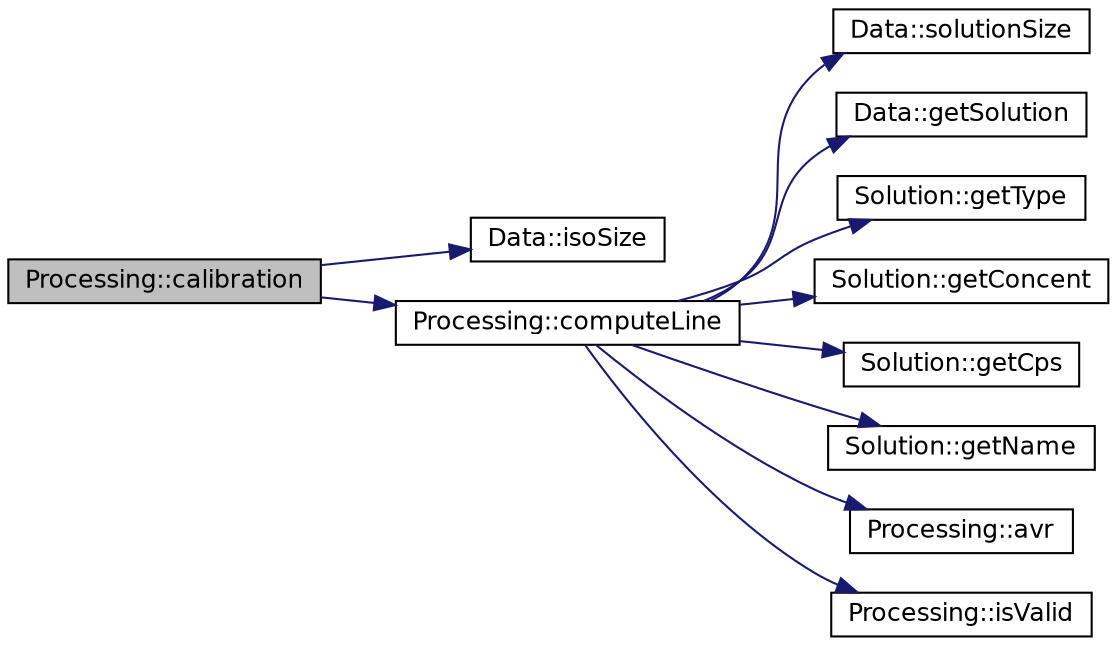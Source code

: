 digraph "Processing::calibration"
{
 // INTERACTIVE_SVG=YES
  edge [fontname="Helvetica",fontsize="12",labelfontname="Helvetica",labelfontsize="12"];
  node [fontname="Helvetica",fontsize="12",shape=record];
  rankdir="LR";
  Node1 [label="Processing::calibration",height=0.2,width=0.4,color="black", fillcolor="grey75", style="filled" fontcolor="black"];
  Node1 -> Node2 [color="midnightblue",fontsize="12",style="solid",fontname="Helvetica"];
  Node2 [label="Data::isoSize",height=0.2,width=0.4,color="black", fillcolor="white", style="filled",URL="$a00002.html#acd1f2adc01b25ef7bded9b6d2b331278",tooltip="Gets the Number of elements. "];
  Node1 -> Node3 [color="midnightblue",fontsize="12",style="solid",fontname="Helvetica"];
  Node3 [label="Processing::computeLine",height=0.2,width=0.4,color="black", fillcolor="white", style="filled",URL="$a00011.html#a5fbd5c910da7cec1497168d1d217f1ed",tooltip="Computes a calibration line. "];
  Node3 -> Node4 [color="midnightblue",fontsize="12",style="solid",fontname="Helvetica"];
  Node4 [label="Data::solutionSize",height=0.2,width=0.4,color="black", fillcolor="white", style="filled",URL="$a00002.html#a84179b0c71fb3e69cfa177e92004ee79",tooltip="Gets the Number of Solutions. "];
  Node3 -> Node5 [color="midnightblue",fontsize="12",style="solid",fontname="Helvetica"];
  Node5 [label="Data::getSolution",height=0.2,width=0.4,color="black", fillcolor="white", style="filled",URL="$a00002.html#a7b1a07606090591e7fffb48be72bd734",tooltip="Gets a solution identified by its Id. "];
  Node3 -> Node6 [color="midnightblue",fontsize="12",style="solid",fontname="Helvetica"];
  Node6 [label="Solution::getType",height=0.2,width=0.4,color="black", fillcolor="white", style="filled",URL="$a00014.html#a7e480d4e590046701d82e74491ff944a",tooltip="Gets type of the solution. "];
  Node3 -> Node7 [color="midnightblue",fontsize="12",style="solid",fontname="Helvetica"];
  Node7 [label="Solution::getConcent",height=0.2,width=0.4,color="black", fillcolor="white", style="filled",URL="$a00014.html#af9f7e1dfafa0cd431387737664e3ac7e",tooltip="Gets Concentration. "];
  Node3 -> Node8 [color="midnightblue",fontsize="12",style="solid",fontname="Helvetica"];
  Node8 [label="Solution::getCps",height=0.2,width=0.4,color="black", fillcolor="white", style="filled",URL="$a00014.html#a6cb75c8a1aa020796506362920216816",tooltip="Gets Intensity. "];
  Node3 -> Node9 [color="midnightblue",fontsize="12",style="solid",fontname="Helvetica"];
  Node9 [label="Solution::getName",height=0.2,width=0.4,color="black", fillcolor="white", style="filled",URL="$a00014.html#a08617ee6ca1993e92372e265829508f0",tooltip="Gets the Name. "];
  Node3 -> Node10 [color="midnightblue",fontsize="12",style="solid",fontname="Helvetica"];
  Node10 [label="Processing::avr",height=0.2,width=0.4,color="black", fillcolor="white", style="filled",URL="$a00011.html#a987c411b18bf6bd14b73a547649d407c",tooltip="Computes the average of a vector. "];
  Node3 -> Node11 [color="midnightblue",fontsize="12",style="solid",fontname="Helvetica"];
  Node11 [label="Processing::isValid",height=0.2,width=0.4,color="black", fillcolor="white", style="filled",URL="$a00011.html#aeabb0a31dafb8c9bcb81749f9b18b469",tooltip="Tests the validit of a number. "];
}
